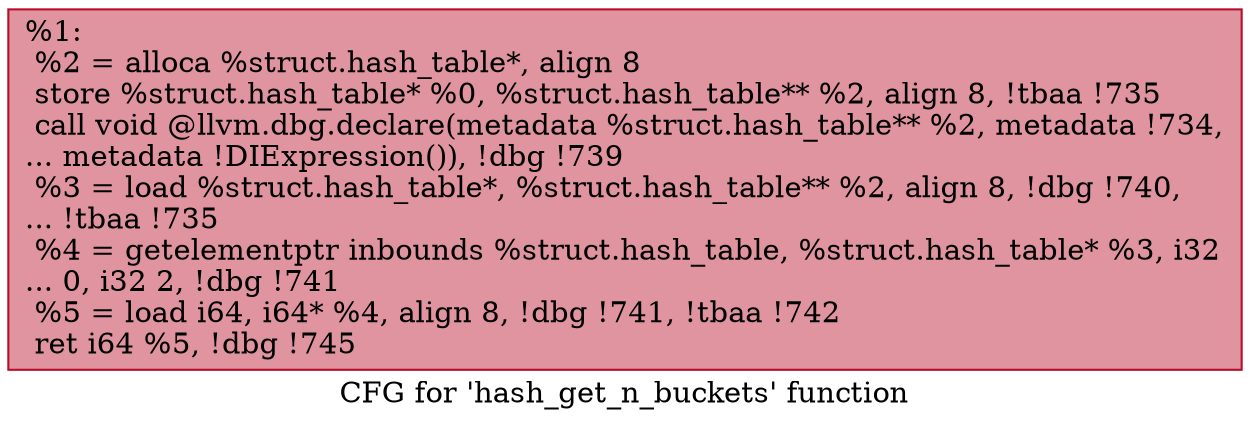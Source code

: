 digraph "CFG for 'hash_get_n_buckets' function" {
	label="CFG for 'hash_get_n_buckets' function";

	Node0x9c1a00 [shape=record,color="#b70d28ff", style=filled, fillcolor="#b70d2870",label="{%1:\l  %2 = alloca %struct.hash_table*, align 8\l  store %struct.hash_table* %0, %struct.hash_table** %2, align 8, !tbaa !735\l  call void @llvm.dbg.declare(metadata %struct.hash_table** %2, metadata !734,\l... metadata !DIExpression()), !dbg !739\l  %3 = load %struct.hash_table*, %struct.hash_table** %2, align 8, !dbg !740,\l... !tbaa !735\l  %4 = getelementptr inbounds %struct.hash_table, %struct.hash_table* %3, i32\l... 0, i32 2, !dbg !741\l  %5 = load i64, i64* %4, align 8, !dbg !741, !tbaa !742\l  ret i64 %5, !dbg !745\l}"];
}

